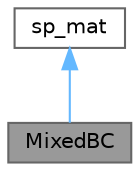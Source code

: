 digraph "MixedBC"
{
 // LATEX_PDF_SIZE
  bgcolor="transparent";
  edge [fontname=Helvetica,fontsize=10,labelfontname=Helvetica,labelfontsize=10];
  node [fontname=Helvetica,fontsize=10,shape=box,height=0.2,width=0.4];
  Node1 [id="Node000001",label="MixedBC",height=0.2,width=0.4,color="gray40", fillcolor="grey60", style="filled", fontcolor="black",tooltip="Mimetic Mixed Boundary Condition operator."];
  Node2 -> Node1 [id="edge1_Node000001_Node000002",dir="back",color="steelblue1",style="solid",tooltip=" "];
  Node2 [id="Node000002",label="sp_mat",height=0.2,width=0.4,color="gray40", fillcolor="white", style="filled",tooltip=" "];
}
